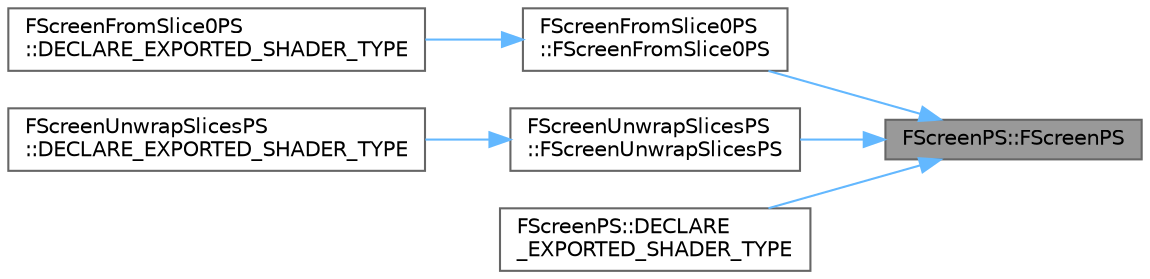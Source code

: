 digraph "FScreenPS::FScreenPS"
{
 // INTERACTIVE_SVG=YES
 // LATEX_PDF_SIZE
  bgcolor="transparent";
  edge [fontname=Helvetica,fontsize=10,labelfontname=Helvetica,labelfontsize=10];
  node [fontname=Helvetica,fontsize=10,shape=box,height=0.2,width=0.4];
  rankdir="RL";
  Node1 [id="Node000001",label="FScreenPS::FScreenPS",height=0.2,width=0.4,color="gray40", fillcolor="grey60", style="filled", fontcolor="black",tooltip=" "];
  Node1 -> Node2 [id="edge1_Node000001_Node000002",dir="back",color="steelblue1",style="solid",tooltip=" "];
  Node2 [id="Node000002",label="FScreenFromSlice0PS\l::FScreenFromSlice0PS",height=0.2,width=0.4,color="grey40", fillcolor="white", style="filled",URL="$d7/d85/classFScreenFromSlice0PS.html#aafe1ee868cb1a3835bd05f00508f11f7",tooltip=" "];
  Node2 -> Node3 [id="edge2_Node000002_Node000003",dir="back",color="steelblue1",style="solid",tooltip=" "];
  Node3 [id="Node000003",label="FScreenFromSlice0PS\l::DECLARE_EXPORTED_SHADER_TYPE",height=0.2,width=0.4,color="grey40", fillcolor="white", style="filled",URL="$d7/d85/classFScreenFromSlice0PS.html#a45fbf3208d179a2009165575b2828dae",tooltip=" "];
  Node1 -> Node4 [id="edge3_Node000001_Node000004",dir="back",color="steelblue1",style="solid",tooltip=" "];
  Node4 [id="Node000004",label="FScreenUnwrapSlicesPS\l::FScreenUnwrapSlicesPS",height=0.2,width=0.4,color="grey40", fillcolor="white", style="filled",URL="$d9/d23/classFScreenUnwrapSlicesPS.html#a550f8d2d0062a38f079f4ea5ff63271b",tooltip=" "];
  Node4 -> Node5 [id="edge4_Node000004_Node000005",dir="back",color="steelblue1",style="solid",tooltip=" "];
  Node5 [id="Node000005",label="FScreenUnwrapSlicesPS\l::DECLARE_EXPORTED_SHADER_TYPE",height=0.2,width=0.4,color="grey40", fillcolor="white", style="filled",URL="$d9/d23/classFScreenUnwrapSlicesPS.html#ae7dd0ca34614039f97d6d089b88d4a03",tooltip=" "];
  Node1 -> Node6 [id="edge5_Node000001_Node000006",dir="back",color="steelblue1",style="solid",tooltip=" "];
  Node6 [id="Node000006",label="FScreenPS::DECLARE\l_EXPORTED_SHADER_TYPE",height=0.2,width=0.4,color="grey40", fillcolor="white", style="filled",URL="$d9/d2a/classFScreenPS.html#a233051b6a06c03f61727fcfda8592113",tooltip=" "];
}
